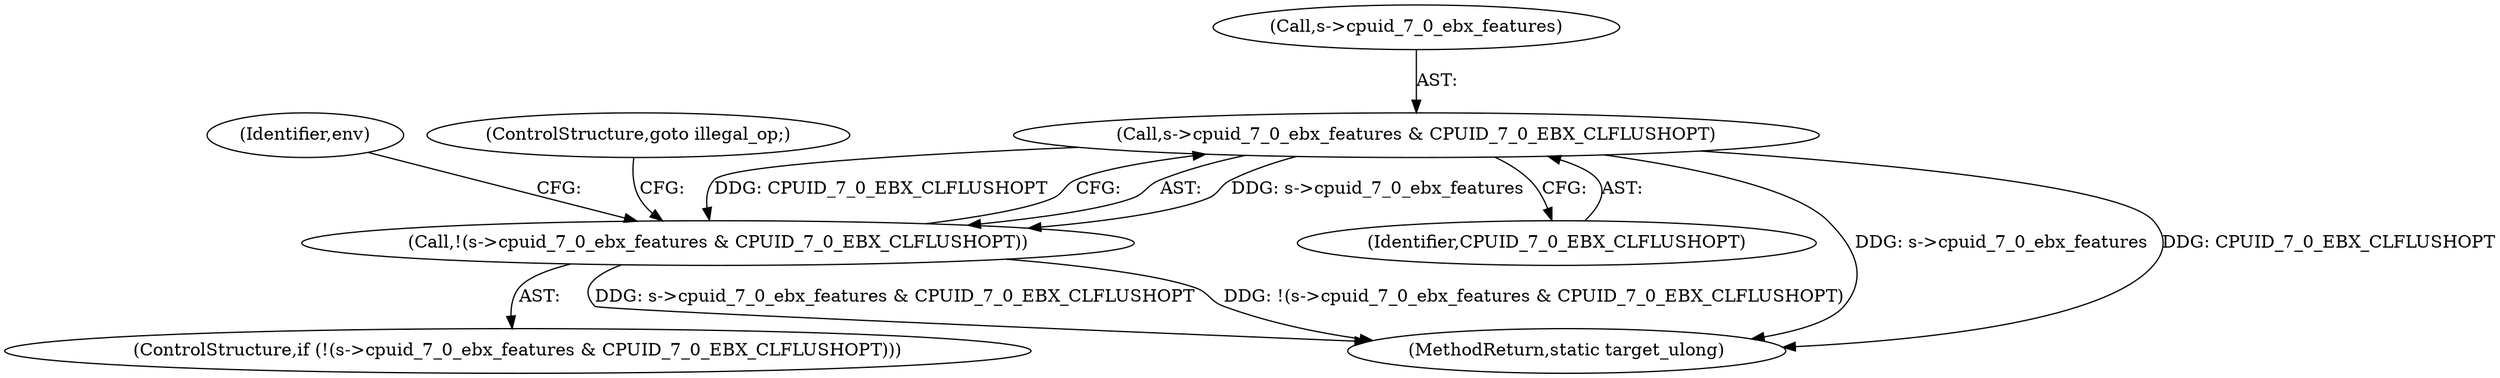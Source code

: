 digraph "0_qemu_30663fd26c0307e414622c7a8607fbc04f92ec14@pointer" {
"1011460" [label="(Call,s->cpuid_7_0_ebx_features & CPUID_7_0_EBX_CLFLUSHOPT)"];
"1011459" [label="(Call,!(s->cpuid_7_0_ebx_features & CPUID_7_0_EBX_CLFLUSHOPT))"];
"1011464" [label="(Identifier,CPUID_7_0_EBX_CLFLUSHOPT)"];
"1011840" [label="(MethodReturn,static target_ulong)"];
"1011461" [label="(Call,s->cpuid_7_0_ebx_features)"];
"1011460" [label="(Call,s->cpuid_7_0_ebx_features & CPUID_7_0_EBX_CLFLUSHOPT)"];
"1011459" [label="(Call,!(s->cpuid_7_0_ebx_features & CPUID_7_0_EBX_CLFLUSHOPT))"];
"1011458" [label="(ControlStructure,if (!(s->cpuid_7_0_ebx_features & CPUID_7_0_EBX_CLFLUSHOPT)))"];
"1011487" [label="(Identifier,env)"];
"1011466" [label="(ControlStructure,goto illegal_op;)"];
"1011460" -> "1011459"  [label="AST: "];
"1011460" -> "1011464"  [label="CFG: "];
"1011461" -> "1011460"  [label="AST: "];
"1011464" -> "1011460"  [label="AST: "];
"1011459" -> "1011460"  [label="CFG: "];
"1011460" -> "1011840"  [label="DDG: s->cpuid_7_0_ebx_features"];
"1011460" -> "1011840"  [label="DDG: CPUID_7_0_EBX_CLFLUSHOPT"];
"1011460" -> "1011459"  [label="DDG: s->cpuid_7_0_ebx_features"];
"1011460" -> "1011459"  [label="DDG: CPUID_7_0_EBX_CLFLUSHOPT"];
"1011459" -> "1011458"  [label="AST: "];
"1011466" -> "1011459"  [label="CFG: "];
"1011487" -> "1011459"  [label="CFG: "];
"1011459" -> "1011840"  [label="DDG: s->cpuid_7_0_ebx_features & CPUID_7_0_EBX_CLFLUSHOPT"];
"1011459" -> "1011840"  [label="DDG: !(s->cpuid_7_0_ebx_features & CPUID_7_0_EBX_CLFLUSHOPT)"];
}
